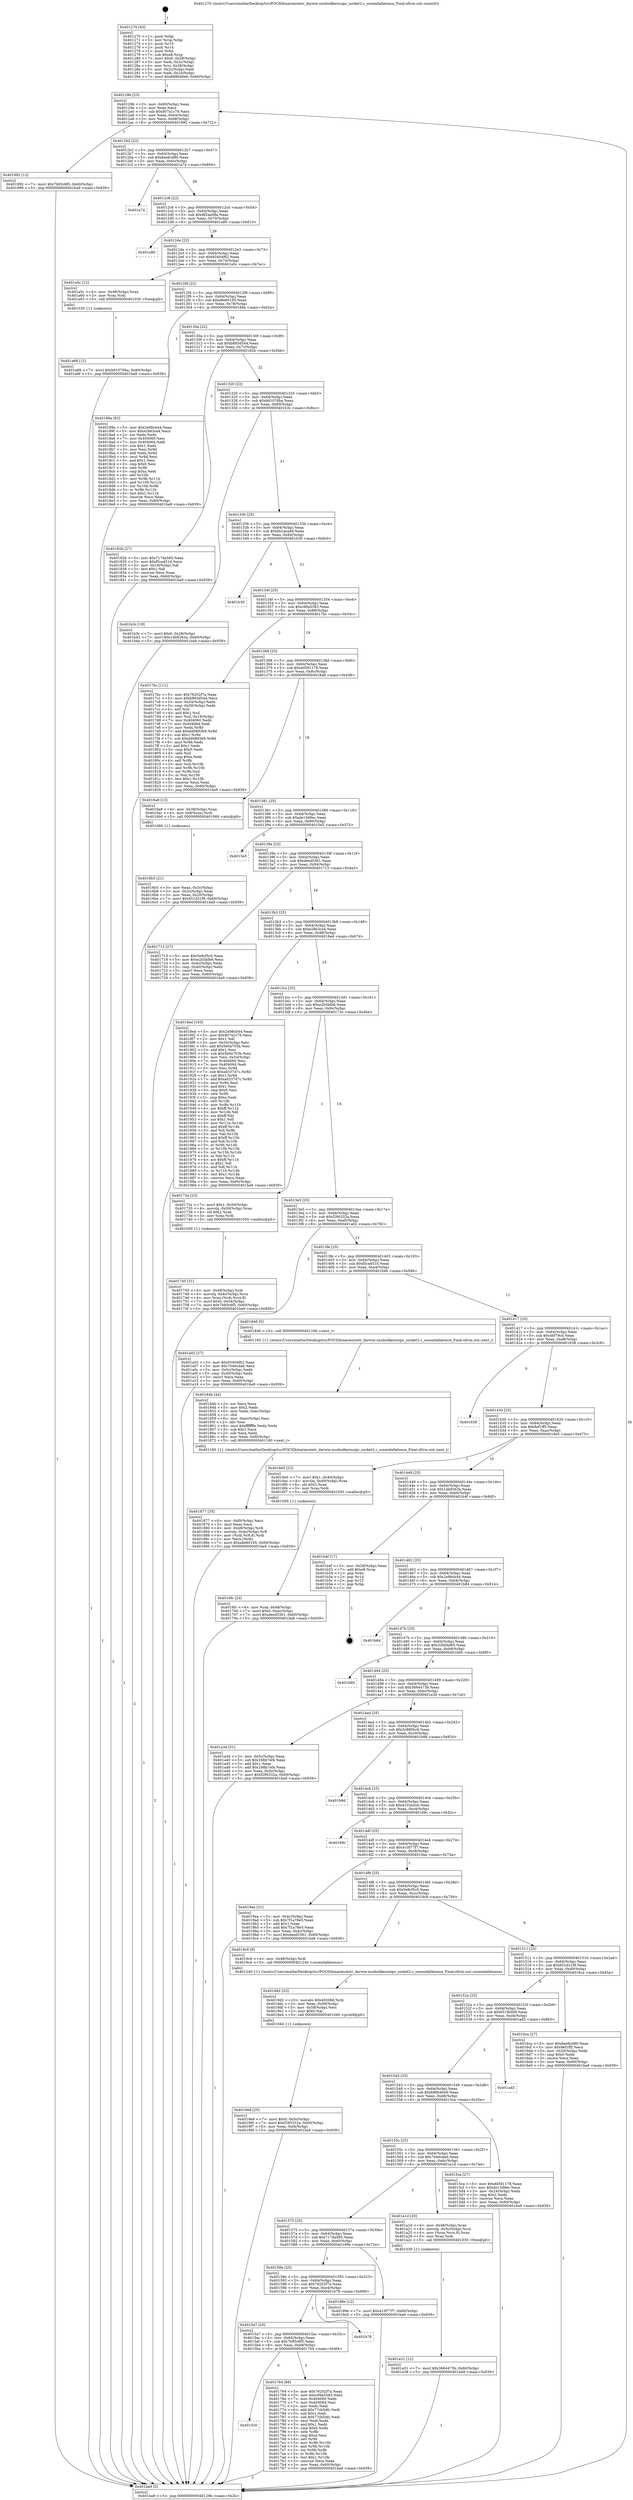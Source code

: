 digraph "0x401270" {
  label = "0x401270 (/mnt/c/Users/mathe/Desktop/tcc/POCII/binaries/extr_darwin-xnubsdkernuipc_socket2.c_sosendallatonce_Final-ollvm.out::main(0))"
  labelloc = "t"
  node[shape=record]

  Entry [label="",width=0.3,height=0.3,shape=circle,fillcolor=black,style=filled]
  "0x40129b" [label="{
     0x40129b [23]\l
     | [instrs]\l
     &nbsp;&nbsp;0x40129b \<+3\>: mov -0x60(%rbp),%eax\l
     &nbsp;&nbsp;0x40129e \<+2\>: mov %eax,%ecx\l
     &nbsp;&nbsp;0x4012a0 \<+6\>: sub $0x807a1c79,%ecx\l
     &nbsp;&nbsp;0x4012a6 \<+3\>: mov %eax,-0x64(%rbp)\l
     &nbsp;&nbsp;0x4012a9 \<+3\>: mov %ecx,-0x68(%rbp)\l
     &nbsp;&nbsp;0x4012ac \<+6\>: je 0000000000401992 \<main+0x722\>\l
  }"]
  "0x401992" [label="{
     0x401992 [12]\l
     | [instrs]\l
     &nbsp;&nbsp;0x401992 \<+7\>: movl $0x7b93c6f5,-0x60(%rbp)\l
     &nbsp;&nbsp;0x401999 \<+5\>: jmp 0000000000401ba9 \<main+0x939\>\l
  }"]
  "0x4012b2" [label="{
     0x4012b2 [22]\l
     | [instrs]\l
     &nbsp;&nbsp;0x4012b2 \<+5\>: jmp 00000000004012b7 \<main+0x47\>\l
     &nbsp;&nbsp;0x4012b7 \<+3\>: mov -0x64(%rbp),%eax\l
     &nbsp;&nbsp;0x4012ba \<+5\>: sub $0x8ae6cd80,%eax\l
     &nbsp;&nbsp;0x4012bf \<+3\>: mov %eax,-0x6c(%rbp)\l
     &nbsp;&nbsp;0x4012c2 \<+6\>: je 0000000000401a74 \<main+0x804\>\l
  }"]
  Exit [label="",width=0.3,height=0.3,shape=circle,fillcolor=black,style=filled,peripheries=2]
  "0x401a74" [label="{
     0x401a74\l
  }", style=dashed]
  "0x4012c8" [label="{
     0x4012c8 [22]\l
     | [instrs]\l
     &nbsp;&nbsp;0x4012c8 \<+5\>: jmp 00000000004012cd \<main+0x5d\>\l
     &nbsp;&nbsp;0x4012cd \<+3\>: mov -0x64(%rbp),%eax\l
     &nbsp;&nbsp;0x4012d0 \<+5\>: sub $0x8f2ae08a,%eax\l
     &nbsp;&nbsp;0x4012d5 \<+3\>: mov %eax,-0x70(%rbp)\l
     &nbsp;&nbsp;0x4012d8 \<+6\>: je 0000000000401a80 \<main+0x810\>\l
  }"]
  "0x401a68" [label="{
     0x401a68 [12]\l
     | [instrs]\l
     &nbsp;&nbsp;0x401a68 \<+7\>: movl $0xb91076ba,-0x60(%rbp)\l
     &nbsp;&nbsp;0x401a6f \<+5\>: jmp 0000000000401ba9 \<main+0x939\>\l
  }"]
  "0x401a80" [label="{
     0x401a80\l
  }", style=dashed]
  "0x4012de" [label="{
     0x4012de [22]\l
     | [instrs]\l
     &nbsp;&nbsp;0x4012de \<+5\>: jmp 00000000004012e3 \<main+0x73\>\l
     &nbsp;&nbsp;0x4012e3 \<+3\>: mov -0x64(%rbp),%eax\l
     &nbsp;&nbsp;0x4012e6 \<+5\>: sub $0x93404f62,%eax\l
     &nbsp;&nbsp;0x4012eb \<+3\>: mov %eax,-0x74(%rbp)\l
     &nbsp;&nbsp;0x4012ee \<+6\>: je 0000000000401a5c \<main+0x7ec\>\l
  }"]
  "0x401a31" [label="{
     0x401a31 [12]\l
     | [instrs]\l
     &nbsp;&nbsp;0x401a31 \<+7\>: movl $0x3664473b,-0x60(%rbp)\l
     &nbsp;&nbsp;0x401a38 \<+5\>: jmp 0000000000401ba9 \<main+0x939\>\l
  }"]
  "0x401a5c" [label="{
     0x401a5c [12]\l
     | [instrs]\l
     &nbsp;&nbsp;0x401a5c \<+4\>: mov -0x48(%rbp),%rax\l
     &nbsp;&nbsp;0x401a60 \<+3\>: mov %rax,%rdi\l
     &nbsp;&nbsp;0x401a63 \<+5\>: call 0000000000401030 \<free@plt\>\l
     | [calls]\l
     &nbsp;&nbsp;0x401030 \{1\} (unknown)\l
  }"]
  "0x4012f4" [label="{
     0x4012f4 [22]\l
     | [instrs]\l
     &nbsp;&nbsp;0x4012f4 \<+5\>: jmp 00000000004012f9 \<main+0x89\>\l
     &nbsp;&nbsp;0x4012f9 \<+3\>: mov -0x64(%rbp),%eax\l
     &nbsp;&nbsp;0x4012fc \<+5\>: sub $0xa8e60165,%eax\l
     &nbsp;&nbsp;0x401301 \<+3\>: mov %eax,-0x78(%rbp)\l
     &nbsp;&nbsp;0x401304 \<+6\>: je 000000000040189a \<main+0x62a\>\l
  }"]
  "0x4019e9" [label="{
     0x4019e9 [25]\l
     | [instrs]\l
     &nbsp;&nbsp;0x4019e9 \<+7\>: movl $0x0,-0x5c(%rbp)\l
     &nbsp;&nbsp;0x4019f0 \<+7\>: movl $0xf290332a,-0x60(%rbp)\l
     &nbsp;&nbsp;0x4019f7 \<+6\>: mov %eax,-0xf4(%rbp)\l
     &nbsp;&nbsp;0x4019fd \<+5\>: jmp 0000000000401ba9 \<main+0x939\>\l
  }"]
  "0x40189a" [label="{
     0x40189a [83]\l
     | [instrs]\l
     &nbsp;&nbsp;0x40189a \<+5\>: mov $0x2e98cb44,%eax\l
     &nbsp;&nbsp;0x40189f \<+5\>: mov $0xe28e3ca4,%ecx\l
     &nbsp;&nbsp;0x4018a4 \<+2\>: xor %edx,%edx\l
     &nbsp;&nbsp;0x4018a6 \<+7\>: mov 0x404060,%esi\l
     &nbsp;&nbsp;0x4018ad \<+7\>: mov 0x404064,%edi\l
     &nbsp;&nbsp;0x4018b4 \<+3\>: sub $0x1,%edx\l
     &nbsp;&nbsp;0x4018b7 \<+3\>: mov %esi,%r8d\l
     &nbsp;&nbsp;0x4018ba \<+3\>: add %edx,%r8d\l
     &nbsp;&nbsp;0x4018bd \<+4\>: imul %r8d,%esi\l
     &nbsp;&nbsp;0x4018c1 \<+3\>: and $0x1,%esi\l
     &nbsp;&nbsp;0x4018c4 \<+3\>: cmp $0x0,%esi\l
     &nbsp;&nbsp;0x4018c7 \<+4\>: sete %r9b\l
     &nbsp;&nbsp;0x4018cb \<+3\>: cmp $0xa,%edi\l
     &nbsp;&nbsp;0x4018ce \<+4\>: setl %r10b\l
     &nbsp;&nbsp;0x4018d2 \<+3\>: mov %r9b,%r11b\l
     &nbsp;&nbsp;0x4018d5 \<+3\>: and %r10b,%r11b\l
     &nbsp;&nbsp;0x4018d8 \<+3\>: xor %r10b,%r9b\l
     &nbsp;&nbsp;0x4018db \<+3\>: or %r9b,%r11b\l
     &nbsp;&nbsp;0x4018de \<+4\>: test $0x1,%r11b\l
     &nbsp;&nbsp;0x4018e2 \<+3\>: cmovne %ecx,%eax\l
     &nbsp;&nbsp;0x4018e5 \<+3\>: mov %eax,-0x60(%rbp)\l
     &nbsp;&nbsp;0x4018e8 \<+5\>: jmp 0000000000401ba9 \<main+0x939\>\l
  }"]
  "0x40130a" [label="{
     0x40130a [22]\l
     | [instrs]\l
     &nbsp;&nbsp;0x40130a \<+5\>: jmp 000000000040130f \<main+0x9f\>\l
     &nbsp;&nbsp;0x40130f \<+3\>: mov -0x64(%rbp),%eax\l
     &nbsp;&nbsp;0x401312 \<+5\>: sub $0xb893d544,%eax\l
     &nbsp;&nbsp;0x401317 \<+3\>: mov %eax,-0x7c(%rbp)\l
     &nbsp;&nbsp;0x40131a \<+6\>: je 000000000040182b \<main+0x5bb\>\l
  }"]
  "0x4019d2" [label="{
     0x4019d2 [23]\l
     | [instrs]\l
     &nbsp;&nbsp;0x4019d2 \<+10\>: movabs $0x4020b6,%rdi\l
     &nbsp;&nbsp;0x4019dc \<+3\>: mov %eax,-0x58(%rbp)\l
     &nbsp;&nbsp;0x4019df \<+3\>: mov -0x58(%rbp),%esi\l
     &nbsp;&nbsp;0x4019e2 \<+2\>: mov $0x0,%al\l
     &nbsp;&nbsp;0x4019e4 \<+5\>: call 0000000000401040 \<printf@plt\>\l
     | [calls]\l
     &nbsp;&nbsp;0x401040 \{1\} (unknown)\l
  }"]
  "0x40182b" [label="{
     0x40182b [27]\l
     | [instrs]\l
     &nbsp;&nbsp;0x40182b \<+5\>: mov $0x717da585,%eax\l
     &nbsp;&nbsp;0x401830 \<+5\>: mov $0xf5ca451d,%ecx\l
     &nbsp;&nbsp;0x401835 \<+3\>: mov -0x19(%rbp),%dl\l
     &nbsp;&nbsp;0x401838 \<+3\>: test $0x1,%dl\l
     &nbsp;&nbsp;0x40183b \<+3\>: cmovne %ecx,%eax\l
     &nbsp;&nbsp;0x40183e \<+3\>: mov %eax,-0x60(%rbp)\l
     &nbsp;&nbsp;0x401841 \<+5\>: jmp 0000000000401ba9 \<main+0x939\>\l
  }"]
  "0x401320" [label="{
     0x401320 [22]\l
     | [instrs]\l
     &nbsp;&nbsp;0x401320 \<+5\>: jmp 0000000000401325 \<main+0xb5\>\l
     &nbsp;&nbsp;0x401325 \<+3\>: mov -0x64(%rbp),%eax\l
     &nbsp;&nbsp;0x401328 \<+5\>: sub $0xb91076ba,%eax\l
     &nbsp;&nbsp;0x40132d \<+3\>: mov %eax,-0x80(%rbp)\l
     &nbsp;&nbsp;0x401330 \<+6\>: je 0000000000401b3c \<main+0x8cc\>\l
  }"]
  "0x401877" [label="{
     0x401877 [35]\l
     | [instrs]\l
     &nbsp;&nbsp;0x401877 \<+6\>: mov -0xf0(%rbp),%ecx\l
     &nbsp;&nbsp;0x40187d \<+3\>: imul %eax,%ecx\l
     &nbsp;&nbsp;0x401880 \<+4\>: mov -0x48(%rbp),%rdi\l
     &nbsp;&nbsp;0x401884 \<+4\>: movslq -0x4c(%rbp),%r8\l
     &nbsp;&nbsp;0x401888 \<+4\>: mov (%rdi,%r8,8),%rdi\l
     &nbsp;&nbsp;0x40188c \<+2\>: mov %ecx,(%rdi)\l
     &nbsp;&nbsp;0x40188e \<+7\>: movl $0xa8e60165,-0x60(%rbp)\l
     &nbsp;&nbsp;0x401895 \<+5\>: jmp 0000000000401ba9 \<main+0x939\>\l
  }"]
  "0x401b3c" [label="{
     0x401b3c [19]\l
     | [instrs]\l
     &nbsp;&nbsp;0x401b3c \<+7\>: movl $0x0,-0x28(%rbp)\l
     &nbsp;&nbsp;0x401b43 \<+7\>: movl $0x14b9263a,-0x60(%rbp)\l
     &nbsp;&nbsp;0x401b4a \<+5\>: jmp 0000000000401ba9 \<main+0x939\>\l
  }"]
  "0x401336" [label="{
     0x401336 [25]\l
     | [instrs]\l
     &nbsp;&nbsp;0x401336 \<+5\>: jmp 000000000040133b \<main+0xcb\>\l
     &nbsp;&nbsp;0x40133b \<+3\>: mov -0x64(%rbp),%eax\l
     &nbsp;&nbsp;0x40133e \<+5\>: sub $0xbb1aca48,%eax\l
     &nbsp;&nbsp;0x401343 \<+6\>: mov %eax,-0x84(%rbp)\l
     &nbsp;&nbsp;0x401349 \<+6\>: je 0000000000401b30 \<main+0x8c0\>\l
  }"]
  "0x40184b" [label="{
     0x40184b [44]\l
     | [instrs]\l
     &nbsp;&nbsp;0x40184b \<+2\>: xor %ecx,%ecx\l
     &nbsp;&nbsp;0x40184d \<+5\>: mov $0x2,%edx\l
     &nbsp;&nbsp;0x401852 \<+6\>: mov %edx,-0xec(%rbp)\l
     &nbsp;&nbsp;0x401858 \<+1\>: cltd\l
     &nbsp;&nbsp;0x401859 \<+6\>: mov -0xec(%rbp),%esi\l
     &nbsp;&nbsp;0x40185f \<+2\>: idiv %esi\l
     &nbsp;&nbsp;0x401861 \<+6\>: imul $0xfffffffe,%edx,%edx\l
     &nbsp;&nbsp;0x401867 \<+3\>: sub $0x1,%ecx\l
     &nbsp;&nbsp;0x40186a \<+2\>: sub %ecx,%edx\l
     &nbsp;&nbsp;0x40186c \<+6\>: mov %edx,-0xf0(%rbp)\l
     &nbsp;&nbsp;0x401872 \<+5\>: call 0000000000401160 \<next_i\>\l
     | [calls]\l
     &nbsp;&nbsp;0x401160 \{1\} (/mnt/c/Users/mathe/Desktop/tcc/POCII/binaries/extr_darwin-xnubsdkernuipc_socket2.c_sosendallatonce_Final-ollvm.out::next_i)\l
  }"]
  "0x401b30" [label="{
     0x401b30\l
  }", style=dashed]
  "0x40134f" [label="{
     0x40134f [25]\l
     | [instrs]\l
     &nbsp;&nbsp;0x40134f \<+5\>: jmp 0000000000401354 \<main+0xe4\>\l
     &nbsp;&nbsp;0x401354 \<+3\>: mov -0x64(%rbp),%eax\l
     &nbsp;&nbsp;0x401357 \<+5\>: sub $0xc99a5583,%eax\l
     &nbsp;&nbsp;0x40135c \<+6\>: mov %eax,-0x88(%rbp)\l
     &nbsp;&nbsp;0x401362 \<+6\>: je 00000000004017bc \<main+0x54c\>\l
  }"]
  "0x4015c0" [label="{
     0x4015c0\l
  }", style=dashed]
  "0x4017bc" [label="{
     0x4017bc [111]\l
     | [instrs]\l
     &nbsp;&nbsp;0x4017bc \<+5\>: mov $0x76202f7a,%eax\l
     &nbsp;&nbsp;0x4017c1 \<+5\>: mov $0xb893d544,%ecx\l
     &nbsp;&nbsp;0x4017c6 \<+3\>: mov -0x54(%rbp),%edx\l
     &nbsp;&nbsp;0x4017c9 \<+3\>: cmp -0x50(%rbp),%edx\l
     &nbsp;&nbsp;0x4017cc \<+4\>: setl %sil\l
     &nbsp;&nbsp;0x4017d0 \<+4\>: and $0x1,%sil\l
     &nbsp;&nbsp;0x4017d4 \<+4\>: mov %sil,-0x19(%rbp)\l
     &nbsp;&nbsp;0x4017d8 \<+7\>: mov 0x404060,%edx\l
     &nbsp;&nbsp;0x4017df \<+7\>: mov 0x404064,%edi\l
     &nbsp;&nbsp;0x4017e6 \<+3\>: mov %edx,%r8d\l
     &nbsp;&nbsp;0x4017e9 \<+7\>: add $0xdd0893b9,%r8d\l
     &nbsp;&nbsp;0x4017f0 \<+4\>: sub $0x1,%r8d\l
     &nbsp;&nbsp;0x4017f4 \<+7\>: sub $0xdd0893b9,%r8d\l
     &nbsp;&nbsp;0x4017fb \<+4\>: imul %r8d,%edx\l
     &nbsp;&nbsp;0x4017ff \<+3\>: and $0x1,%edx\l
     &nbsp;&nbsp;0x401802 \<+3\>: cmp $0x0,%edx\l
     &nbsp;&nbsp;0x401805 \<+4\>: sete %sil\l
     &nbsp;&nbsp;0x401809 \<+3\>: cmp $0xa,%edi\l
     &nbsp;&nbsp;0x40180c \<+4\>: setl %r9b\l
     &nbsp;&nbsp;0x401810 \<+3\>: mov %sil,%r10b\l
     &nbsp;&nbsp;0x401813 \<+3\>: and %r9b,%r10b\l
     &nbsp;&nbsp;0x401816 \<+3\>: xor %r9b,%sil\l
     &nbsp;&nbsp;0x401819 \<+3\>: or %sil,%r10b\l
     &nbsp;&nbsp;0x40181c \<+4\>: test $0x1,%r10b\l
     &nbsp;&nbsp;0x401820 \<+3\>: cmovne %ecx,%eax\l
     &nbsp;&nbsp;0x401823 \<+3\>: mov %eax,-0x60(%rbp)\l
     &nbsp;&nbsp;0x401826 \<+5\>: jmp 0000000000401ba9 \<main+0x939\>\l
  }"]
  "0x401368" [label="{
     0x401368 [25]\l
     | [instrs]\l
     &nbsp;&nbsp;0x401368 \<+5\>: jmp 000000000040136d \<main+0xfd\>\l
     &nbsp;&nbsp;0x40136d \<+3\>: mov -0x64(%rbp),%eax\l
     &nbsp;&nbsp;0x401370 \<+5\>: sub $0xdd591178,%eax\l
     &nbsp;&nbsp;0x401375 \<+6\>: mov %eax,-0x8c(%rbp)\l
     &nbsp;&nbsp;0x40137b \<+6\>: je 00000000004016a8 \<main+0x438\>\l
  }"]
  "0x401764" [label="{
     0x401764 [88]\l
     | [instrs]\l
     &nbsp;&nbsp;0x401764 \<+5\>: mov $0x76202f7a,%eax\l
     &nbsp;&nbsp;0x401769 \<+5\>: mov $0xc99a5583,%ecx\l
     &nbsp;&nbsp;0x40176e \<+7\>: mov 0x404060,%edx\l
     &nbsp;&nbsp;0x401775 \<+7\>: mov 0x404064,%esi\l
     &nbsp;&nbsp;0x40177c \<+2\>: mov %edx,%edi\l
     &nbsp;&nbsp;0x40177e \<+6\>: add $0x77cb5dfc,%edi\l
     &nbsp;&nbsp;0x401784 \<+3\>: sub $0x1,%edi\l
     &nbsp;&nbsp;0x401787 \<+6\>: sub $0x77cb5dfc,%edi\l
     &nbsp;&nbsp;0x40178d \<+3\>: imul %edi,%edx\l
     &nbsp;&nbsp;0x401790 \<+3\>: and $0x1,%edx\l
     &nbsp;&nbsp;0x401793 \<+3\>: cmp $0x0,%edx\l
     &nbsp;&nbsp;0x401796 \<+4\>: sete %r8b\l
     &nbsp;&nbsp;0x40179a \<+3\>: cmp $0xa,%esi\l
     &nbsp;&nbsp;0x40179d \<+4\>: setl %r9b\l
     &nbsp;&nbsp;0x4017a1 \<+3\>: mov %r8b,%r10b\l
     &nbsp;&nbsp;0x4017a4 \<+3\>: and %r9b,%r10b\l
     &nbsp;&nbsp;0x4017a7 \<+3\>: xor %r9b,%r8b\l
     &nbsp;&nbsp;0x4017aa \<+3\>: or %r8b,%r10b\l
     &nbsp;&nbsp;0x4017ad \<+4\>: test $0x1,%r10b\l
     &nbsp;&nbsp;0x4017b1 \<+3\>: cmovne %ecx,%eax\l
     &nbsp;&nbsp;0x4017b4 \<+3\>: mov %eax,-0x60(%rbp)\l
     &nbsp;&nbsp;0x4017b7 \<+5\>: jmp 0000000000401ba9 \<main+0x939\>\l
  }"]
  "0x4016a8" [label="{
     0x4016a8 [13]\l
     | [instrs]\l
     &nbsp;&nbsp;0x4016a8 \<+4\>: mov -0x38(%rbp),%rax\l
     &nbsp;&nbsp;0x4016ac \<+4\>: mov 0x8(%rax),%rdi\l
     &nbsp;&nbsp;0x4016b0 \<+5\>: call 0000000000401060 \<atoi@plt\>\l
     | [calls]\l
     &nbsp;&nbsp;0x401060 \{1\} (unknown)\l
  }"]
  "0x401381" [label="{
     0x401381 [25]\l
     | [instrs]\l
     &nbsp;&nbsp;0x401381 \<+5\>: jmp 0000000000401386 \<main+0x116\>\l
     &nbsp;&nbsp;0x401386 \<+3\>: mov -0x64(%rbp),%eax\l
     &nbsp;&nbsp;0x401389 \<+5\>: sub $0xde13d9ec,%eax\l
     &nbsp;&nbsp;0x40138e \<+6\>: mov %eax,-0x90(%rbp)\l
     &nbsp;&nbsp;0x401394 \<+6\>: je 00000000004015e5 \<main+0x375\>\l
  }"]
  "0x4015a7" [label="{
     0x4015a7 [25]\l
     | [instrs]\l
     &nbsp;&nbsp;0x4015a7 \<+5\>: jmp 00000000004015ac \<main+0x33c\>\l
     &nbsp;&nbsp;0x4015ac \<+3\>: mov -0x64(%rbp),%eax\l
     &nbsp;&nbsp;0x4015af \<+5\>: sub $0x7b93c6f5,%eax\l
     &nbsp;&nbsp;0x4015b4 \<+6\>: mov %eax,-0xe8(%rbp)\l
     &nbsp;&nbsp;0x4015ba \<+6\>: je 0000000000401764 \<main+0x4f4\>\l
  }"]
  "0x4015e5" [label="{
     0x4015e5\l
  }", style=dashed]
  "0x40139a" [label="{
     0x40139a [25]\l
     | [instrs]\l
     &nbsp;&nbsp;0x40139a \<+5\>: jmp 000000000040139f \<main+0x12f\>\l
     &nbsp;&nbsp;0x40139f \<+3\>: mov -0x64(%rbp),%eax\l
     &nbsp;&nbsp;0x4013a2 \<+5\>: sub $0xdeed5361,%eax\l
     &nbsp;&nbsp;0x4013a7 \<+6\>: mov %eax,-0x94(%rbp)\l
     &nbsp;&nbsp;0x4013ad \<+6\>: je 0000000000401713 \<main+0x4a3\>\l
  }"]
  "0x401b78" [label="{
     0x401b78\l
  }", style=dashed]
  "0x401713" [label="{
     0x401713 [27]\l
     | [instrs]\l
     &nbsp;&nbsp;0x401713 \<+5\>: mov $0x5e8cf5c0,%eax\l
     &nbsp;&nbsp;0x401718 \<+5\>: mov $0xe2b5bfb6,%ecx\l
     &nbsp;&nbsp;0x40171d \<+3\>: mov -0x4c(%rbp),%edx\l
     &nbsp;&nbsp;0x401720 \<+3\>: cmp -0x40(%rbp),%edx\l
     &nbsp;&nbsp;0x401723 \<+3\>: cmovl %ecx,%eax\l
     &nbsp;&nbsp;0x401726 \<+3\>: mov %eax,-0x60(%rbp)\l
     &nbsp;&nbsp;0x401729 \<+5\>: jmp 0000000000401ba9 \<main+0x939\>\l
  }"]
  "0x4013b3" [label="{
     0x4013b3 [25]\l
     | [instrs]\l
     &nbsp;&nbsp;0x4013b3 \<+5\>: jmp 00000000004013b8 \<main+0x148\>\l
     &nbsp;&nbsp;0x4013b8 \<+3\>: mov -0x64(%rbp),%eax\l
     &nbsp;&nbsp;0x4013bb \<+5\>: sub $0xe28e3ca4,%eax\l
     &nbsp;&nbsp;0x4013c0 \<+6\>: mov %eax,-0x98(%rbp)\l
     &nbsp;&nbsp;0x4013c6 \<+6\>: je 00000000004018ed \<main+0x67d\>\l
  }"]
  "0x40158e" [label="{
     0x40158e [25]\l
     | [instrs]\l
     &nbsp;&nbsp;0x40158e \<+5\>: jmp 0000000000401593 \<main+0x323\>\l
     &nbsp;&nbsp;0x401593 \<+3\>: mov -0x64(%rbp),%eax\l
     &nbsp;&nbsp;0x401596 \<+5\>: sub $0x76202f7a,%eax\l
     &nbsp;&nbsp;0x40159b \<+6\>: mov %eax,-0xe4(%rbp)\l
     &nbsp;&nbsp;0x4015a1 \<+6\>: je 0000000000401b78 \<main+0x908\>\l
  }"]
  "0x4018ed" [label="{
     0x4018ed [165]\l
     | [instrs]\l
     &nbsp;&nbsp;0x4018ed \<+5\>: mov $0x2e98cb44,%eax\l
     &nbsp;&nbsp;0x4018f2 \<+5\>: mov $0x807a1c79,%ecx\l
     &nbsp;&nbsp;0x4018f7 \<+2\>: mov $0x1,%dl\l
     &nbsp;&nbsp;0x4018f9 \<+3\>: mov -0x54(%rbp),%esi\l
     &nbsp;&nbsp;0x4018fc \<+6\>: add $0x5b0a703b,%esi\l
     &nbsp;&nbsp;0x401902 \<+3\>: add $0x1,%esi\l
     &nbsp;&nbsp;0x401905 \<+6\>: sub $0x5b0a703b,%esi\l
     &nbsp;&nbsp;0x40190b \<+3\>: mov %esi,-0x54(%rbp)\l
     &nbsp;&nbsp;0x40190e \<+7\>: mov 0x404060,%esi\l
     &nbsp;&nbsp;0x401915 \<+7\>: mov 0x404064,%edi\l
     &nbsp;&nbsp;0x40191c \<+3\>: mov %esi,%r8d\l
     &nbsp;&nbsp;0x40191f \<+7\>: sub $0xa0337d7c,%r8d\l
     &nbsp;&nbsp;0x401926 \<+4\>: sub $0x1,%r8d\l
     &nbsp;&nbsp;0x40192a \<+7\>: add $0xa0337d7c,%r8d\l
     &nbsp;&nbsp;0x401931 \<+4\>: imul %r8d,%esi\l
     &nbsp;&nbsp;0x401935 \<+3\>: and $0x1,%esi\l
     &nbsp;&nbsp;0x401938 \<+3\>: cmp $0x0,%esi\l
     &nbsp;&nbsp;0x40193b \<+4\>: sete %r9b\l
     &nbsp;&nbsp;0x40193f \<+3\>: cmp $0xa,%edi\l
     &nbsp;&nbsp;0x401942 \<+4\>: setl %r10b\l
     &nbsp;&nbsp;0x401946 \<+3\>: mov %r9b,%r11b\l
     &nbsp;&nbsp;0x401949 \<+4\>: xor $0xff,%r11b\l
     &nbsp;&nbsp;0x40194d \<+3\>: mov %r10b,%bl\l
     &nbsp;&nbsp;0x401950 \<+3\>: xor $0xff,%bl\l
     &nbsp;&nbsp;0x401953 \<+3\>: xor $0x1,%dl\l
     &nbsp;&nbsp;0x401956 \<+3\>: mov %r11b,%r14b\l
     &nbsp;&nbsp;0x401959 \<+4\>: and $0xff,%r14b\l
     &nbsp;&nbsp;0x40195d \<+3\>: and %dl,%r9b\l
     &nbsp;&nbsp;0x401960 \<+3\>: mov %bl,%r15b\l
     &nbsp;&nbsp;0x401963 \<+4\>: and $0xff,%r15b\l
     &nbsp;&nbsp;0x401967 \<+3\>: and %dl,%r10b\l
     &nbsp;&nbsp;0x40196a \<+3\>: or %r9b,%r14b\l
     &nbsp;&nbsp;0x40196d \<+3\>: or %r10b,%r15b\l
     &nbsp;&nbsp;0x401970 \<+3\>: xor %r15b,%r14b\l
     &nbsp;&nbsp;0x401973 \<+3\>: or %bl,%r11b\l
     &nbsp;&nbsp;0x401976 \<+4\>: xor $0xff,%r11b\l
     &nbsp;&nbsp;0x40197a \<+3\>: or $0x1,%dl\l
     &nbsp;&nbsp;0x40197d \<+3\>: and %dl,%r11b\l
     &nbsp;&nbsp;0x401980 \<+3\>: or %r11b,%r14b\l
     &nbsp;&nbsp;0x401983 \<+4\>: test $0x1,%r14b\l
     &nbsp;&nbsp;0x401987 \<+3\>: cmovne %ecx,%eax\l
     &nbsp;&nbsp;0x40198a \<+3\>: mov %eax,-0x60(%rbp)\l
     &nbsp;&nbsp;0x40198d \<+5\>: jmp 0000000000401ba9 \<main+0x939\>\l
  }"]
  "0x4013cc" [label="{
     0x4013cc [25]\l
     | [instrs]\l
     &nbsp;&nbsp;0x4013cc \<+5\>: jmp 00000000004013d1 \<main+0x161\>\l
     &nbsp;&nbsp;0x4013d1 \<+3\>: mov -0x64(%rbp),%eax\l
     &nbsp;&nbsp;0x4013d4 \<+5\>: sub $0xe2b5bfb6,%eax\l
     &nbsp;&nbsp;0x4013d9 \<+6\>: mov %eax,-0x9c(%rbp)\l
     &nbsp;&nbsp;0x4013df \<+6\>: je 000000000040172e \<main+0x4be\>\l
  }"]
  "0x40199e" [label="{
     0x40199e [12]\l
     | [instrs]\l
     &nbsp;&nbsp;0x40199e \<+7\>: movl $0x410f77f7,-0x60(%rbp)\l
     &nbsp;&nbsp;0x4019a5 \<+5\>: jmp 0000000000401ba9 \<main+0x939\>\l
  }"]
  "0x40172e" [label="{
     0x40172e [23]\l
     | [instrs]\l
     &nbsp;&nbsp;0x40172e \<+7\>: movl $0x1,-0x50(%rbp)\l
     &nbsp;&nbsp;0x401735 \<+4\>: movslq -0x50(%rbp),%rax\l
     &nbsp;&nbsp;0x401739 \<+4\>: shl $0x2,%rax\l
     &nbsp;&nbsp;0x40173d \<+3\>: mov %rax,%rdi\l
     &nbsp;&nbsp;0x401740 \<+5\>: call 0000000000401050 \<malloc@plt\>\l
     | [calls]\l
     &nbsp;&nbsp;0x401050 \{1\} (unknown)\l
  }"]
  "0x4013e5" [label="{
     0x4013e5 [25]\l
     | [instrs]\l
     &nbsp;&nbsp;0x4013e5 \<+5\>: jmp 00000000004013ea \<main+0x17a\>\l
     &nbsp;&nbsp;0x4013ea \<+3\>: mov -0x64(%rbp),%eax\l
     &nbsp;&nbsp;0x4013ed \<+5\>: sub $0xf290332a,%eax\l
     &nbsp;&nbsp;0x4013f2 \<+6\>: mov %eax,-0xa0(%rbp)\l
     &nbsp;&nbsp;0x4013f8 \<+6\>: je 0000000000401a02 \<main+0x792\>\l
  }"]
  "0x401575" [label="{
     0x401575 [25]\l
     | [instrs]\l
     &nbsp;&nbsp;0x401575 \<+5\>: jmp 000000000040157a \<main+0x30a\>\l
     &nbsp;&nbsp;0x40157a \<+3\>: mov -0x64(%rbp),%eax\l
     &nbsp;&nbsp;0x40157d \<+5\>: sub $0x717da585,%eax\l
     &nbsp;&nbsp;0x401582 \<+6\>: mov %eax,-0xe0(%rbp)\l
     &nbsp;&nbsp;0x401588 \<+6\>: je 000000000040199e \<main+0x72e\>\l
  }"]
  "0x401a02" [label="{
     0x401a02 [27]\l
     | [instrs]\l
     &nbsp;&nbsp;0x401a02 \<+5\>: mov $0x93404f62,%eax\l
     &nbsp;&nbsp;0x401a07 \<+5\>: mov $0x7046cda6,%ecx\l
     &nbsp;&nbsp;0x401a0c \<+3\>: mov -0x5c(%rbp),%edx\l
     &nbsp;&nbsp;0x401a0f \<+3\>: cmp -0x40(%rbp),%edx\l
     &nbsp;&nbsp;0x401a12 \<+3\>: cmovl %ecx,%eax\l
     &nbsp;&nbsp;0x401a15 \<+3\>: mov %eax,-0x60(%rbp)\l
     &nbsp;&nbsp;0x401a18 \<+5\>: jmp 0000000000401ba9 \<main+0x939\>\l
  }"]
  "0x4013fe" [label="{
     0x4013fe [25]\l
     | [instrs]\l
     &nbsp;&nbsp;0x4013fe \<+5\>: jmp 0000000000401403 \<main+0x193\>\l
     &nbsp;&nbsp;0x401403 \<+3\>: mov -0x64(%rbp),%eax\l
     &nbsp;&nbsp;0x401406 \<+5\>: sub $0xf5ca451d,%eax\l
     &nbsp;&nbsp;0x40140b \<+6\>: mov %eax,-0xa4(%rbp)\l
     &nbsp;&nbsp;0x401411 \<+6\>: je 0000000000401846 \<main+0x5d6\>\l
  }"]
  "0x401a1d" [label="{
     0x401a1d [20]\l
     | [instrs]\l
     &nbsp;&nbsp;0x401a1d \<+4\>: mov -0x48(%rbp),%rax\l
     &nbsp;&nbsp;0x401a21 \<+4\>: movslq -0x5c(%rbp),%rcx\l
     &nbsp;&nbsp;0x401a25 \<+4\>: mov (%rax,%rcx,8),%rax\l
     &nbsp;&nbsp;0x401a29 \<+3\>: mov %rax,%rdi\l
     &nbsp;&nbsp;0x401a2c \<+5\>: call 0000000000401030 \<free@plt\>\l
     | [calls]\l
     &nbsp;&nbsp;0x401030 \{1\} (unknown)\l
  }"]
  "0x401846" [label="{
     0x401846 [5]\l
     | [instrs]\l
     &nbsp;&nbsp;0x401846 \<+5\>: call 0000000000401160 \<next_i\>\l
     | [calls]\l
     &nbsp;&nbsp;0x401160 \{1\} (/mnt/c/Users/mathe/Desktop/tcc/POCII/binaries/extr_darwin-xnubsdkernuipc_socket2.c_sosendallatonce_Final-ollvm.out::next_i)\l
  }"]
  "0x401417" [label="{
     0x401417 [25]\l
     | [instrs]\l
     &nbsp;&nbsp;0x401417 \<+5\>: jmp 000000000040141c \<main+0x1ac\>\l
     &nbsp;&nbsp;0x40141c \<+3\>: mov -0x64(%rbp),%eax\l
     &nbsp;&nbsp;0x40141f \<+5\>: sub $0x4bf79cd,%eax\l
     &nbsp;&nbsp;0x401424 \<+6\>: mov %eax,-0xa8(%rbp)\l
     &nbsp;&nbsp;0x40142a \<+6\>: je 0000000000401638 \<main+0x3c8\>\l
  }"]
  "0x401745" [label="{
     0x401745 [31]\l
     | [instrs]\l
     &nbsp;&nbsp;0x401745 \<+4\>: mov -0x48(%rbp),%rdi\l
     &nbsp;&nbsp;0x401749 \<+4\>: movslq -0x4c(%rbp),%rcx\l
     &nbsp;&nbsp;0x40174d \<+4\>: mov %rax,(%rdi,%rcx,8)\l
     &nbsp;&nbsp;0x401751 \<+7\>: movl $0x0,-0x54(%rbp)\l
     &nbsp;&nbsp;0x401758 \<+7\>: movl $0x7b93c6f5,-0x60(%rbp)\l
     &nbsp;&nbsp;0x40175f \<+5\>: jmp 0000000000401ba9 \<main+0x939\>\l
  }"]
  "0x401638" [label="{
     0x401638\l
  }", style=dashed]
  "0x401430" [label="{
     0x401430 [25]\l
     | [instrs]\l
     &nbsp;&nbsp;0x401430 \<+5\>: jmp 0000000000401435 \<main+0x1c5\>\l
     &nbsp;&nbsp;0x401435 \<+3\>: mov -0x64(%rbp),%eax\l
     &nbsp;&nbsp;0x401438 \<+5\>: sub $0x8ef1ff5,%eax\l
     &nbsp;&nbsp;0x40143d \<+6\>: mov %eax,-0xac(%rbp)\l
     &nbsp;&nbsp;0x401443 \<+6\>: je 00000000004016e5 \<main+0x475\>\l
  }"]
  "0x4016fc" [label="{
     0x4016fc [23]\l
     | [instrs]\l
     &nbsp;&nbsp;0x4016fc \<+4\>: mov %rax,-0x48(%rbp)\l
     &nbsp;&nbsp;0x401700 \<+7\>: movl $0x0,-0x4c(%rbp)\l
     &nbsp;&nbsp;0x401707 \<+7\>: movl $0xdeed5361,-0x60(%rbp)\l
     &nbsp;&nbsp;0x40170e \<+5\>: jmp 0000000000401ba9 \<main+0x939\>\l
  }"]
  "0x4016e5" [label="{
     0x4016e5 [23]\l
     | [instrs]\l
     &nbsp;&nbsp;0x4016e5 \<+7\>: movl $0x1,-0x40(%rbp)\l
     &nbsp;&nbsp;0x4016ec \<+4\>: movslq -0x40(%rbp),%rax\l
     &nbsp;&nbsp;0x4016f0 \<+4\>: shl $0x3,%rax\l
     &nbsp;&nbsp;0x4016f4 \<+3\>: mov %rax,%rdi\l
     &nbsp;&nbsp;0x4016f7 \<+5\>: call 0000000000401050 \<malloc@plt\>\l
     | [calls]\l
     &nbsp;&nbsp;0x401050 \{1\} (unknown)\l
  }"]
  "0x401449" [label="{
     0x401449 [25]\l
     | [instrs]\l
     &nbsp;&nbsp;0x401449 \<+5\>: jmp 000000000040144e \<main+0x1de\>\l
     &nbsp;&nbsp;0x40144e \<+3\>: mov -0x64(%rbp),%eax\l
     &nbsp;&nbsp;0x401451 \<+5\>: sub $0x14b9263a,%eax\l
     &nbsp;&nbsp;0x401456 \<+6\>: mov %eax,-0xb0(%rbp)\l
     &nbsp;&nbsp;0x40145c \<+6\>: je 0000000000401b4f \<main+0x8df\>\l
  }"]
  "0x4016b5" [label="{
     0x4016b5 [21]\l
     | [instrs]\l
     &nbsp;&nbsp;0x4016b5 \<+3\>: mov %eax,-0x3c(%rbp)\l
     &nbsp;&nbsp;0x4016b8 \<+3\>: mov -0x3c(%rbp),%eax\l
     &nbsp;&nbsp;0x4016bb \<+3\>: mov %eax,-0x20(%rbp)\l
     &nbsp;&nbsp;0x4016be \<+7\>: movl $0x651d31f9,-0x60(%rbp)\l
     &nbsp;&nbsp;0x4016c5 \<+5\>: jmp 0000000000401ba9 \<main+0x939\>\l
  }"]
  "0x401b4f" [label="{
     0x401b4f [17]\l
     | [instrs]\l
     &nbsp;&nbsp;0x401b4f \<+3\>: mov -0x28(%rbp),%eax\l
     &nbsp;&nbsp;0x401b52 \<+7\>: add $0xe8,%rsp\l
     &nbsp;&nbsp;0x401b59 \<+1\>: pop %rbx\l
     &nbsp;&nbsp;0x401b5a \<+2\>: pop %r14\l
     &nbsp;&nbsp;0x401b5c \<+2\>: pop %r15\l
     &nbsp;&nbsp;0x401b5e \<+1\>: pop %rbp\l
     &nbsp;&nbsp;0x401b5f \<+1\>: ret\l
  }"]
  "0x401462" [label="{
     0x401462 [25]\l
     | [instrs]\l
     &nbsp;&nbsp;0x401462 \<+5\>: jmp 0000000000401467 \<main+0x1f7\>\l
     &nbsp;&nbsp;0x401467 \<+3\>: mov -0x64(%rbp),%eax\l
     &nbsp;&nbsp;0x40146a \<+5\>: sub $0x2e98cb44,%eax\l
     &nbsp;&nbsp;0x40146f \<+6\>: mov %eax,-0xb4(%rbp)\l
     &nbsp;&nbsp;0x401475 \<+6\>: je 0000000000401b84 \<main+0x914\>\l
  }"]
  "0x401270" [label="{
     0x401270 [43]\l
     | [instrs]\l
     &nbsp;&nbsp;0x401270 \<+1\>: push %rbp\l
     &nbsp;&nbsp;0x401271 \<+3\>: mov %rsp,%rbp\l
     &nbsp;&nbsp;0x401274 \<+2\>: push %r15\l
     &nbsp;&nbsp;0x401276 \<+2\>: push %r14\l
     &nbsp;&nbsp;0x401278 \<+1\>: push %rbx\l
     &nbsp;&nbsp;0x401279 \<+7\>: sub $0xe8,%rsp\l
     &nbsp;&nbsp;0x401280 \<+7\>: movl $0x0,-0x28(%rbp)\l
     &nbsp;&nbsp;0x401287 \<+3\>: mov %edi,-0x2c(%rbp)\l
     &nbsp;&nbsp;0x40128a \<+4\>: mov %rsi,-0x38(%rbp)\l
     &nbsp;&nbsp;0x40128e \<+3\>: mov -0x2c(%rbp),%edi\l
     &nbsp;&nbsp;0x401291 \<+3\>: mov %edi,-0x24(%rbp)\l
     &nbsp;&nbsp;0x401294 \<+7\>: movl $0x688b40e6,-0x60(%rbp)\l
  }"]
  "0x401b84" [label="{
     0x401b84\l
  }", style=dashed]
  "0x40147b" [label="{
     0x40147b [25]\l
     | [instrs]\l
     &nbsp;&nbsp;0x40147b \<+5\>: jmp 0000000000401480 \<main+0x210\>\l
     &nbsp;&nbsp;0x401480 \<+3\>: mov -0x64(%rbp),%eax\l
     &nbsp;&nbsp;0x401483 \<+5\>: sub $0x3260dd65,%eax\l
     &nbsp;&nbsp;0x401488 \<+6\>: mov %eax,-0xb8(%rbp)\l
     &nbsp;&nbsp;0x40148e \<+6\>: je 0000000000401b60 \<main+0x8f0\>\l
  }"]
  "0x401ba9" [label="{
     0x401ba9 [5]\l
     | [instrs]\l
     &nbsp;&nbsp;0x401ba9 \<+5\>: jmp 000000000040129b \<main+0x2b\>\l
  }"]
  "0x401b60" [label="{
     0x401b60\l
  }", style=dashed]
  "0x401494" [label="{
     0x401494 [25]\l
     | [instrs]\l
     &nbsp;&nbsp;0x401494 \<+5\>: jmp 0000000000401499 \<main+0x229\>\l
     &nbsp;&nbsp;0x401499 \<+3\>: mov -0x64(%rbp),%eax\l
     &nbsp;&nbsp;0x40149c \<+5\>: sub $0x3664473b,%eax\l
     &nbsp;&nbsp;0x4014a1 \<+6\>: mov %eax,-0xbc(%rbp)\l
     &nbsp;&nbsp;0x4014a7 \<+6\>: je 0000000000401a3d \<main+0x7cd\>\l
  }"]
  "0x40155c" [label="{
     0x40155c [25]\l
     | [instrs]\l
     &nbsp;&nbsp;0x40155c \<+5\>: jmp 0000000000401561 \<main+0x2f1\>\l
     &nbsp;&nbsp;0x401561 \<+3\>: mov -0x64(%rbp),%eax\l
     &nbsp;&nbsp;0x401564 \<+5\>: sub $0x7046cda6,%eax\l
     &nbsp;&nbsp;0x401569 \<+6\>: mov %eax,-0xdc(%rbp)\l
     &nbsp;&nbsp;0x40156f \<+6\>: je 0000000000401a1d \<main+0x7ad\>\l
  }"]
  "0x401a3d" [label="{
     0x401a3d [31]\l
     | [instrs]\l
     &nbsp;&nbsp;0x401a3d \<+3\>: mov -0x5c(%rbp),%eax\l
     &nbsp;&nbsp;0x401a40 \<+5\>: sub $0x168b7ef4,%eax\l
     &nbsp;&nbsp;0x401a45 \<+3\>: add $0x1,%eax\l
     &nbsp;&nbsp;0x401a48 \<+5\>: add $0x168b7ef4,%eax\l
     &nbsp;&nbsp;0x401a4d \<+3\>: mov %eax,-0x5c(%rbp)\l
     &nbsp;&nbsp;0x401a50 \<+7\>: movl $0xf290332a,-0x60(%rbp)\l
     &nbsp;&nbsp;0x401a57 \<+5\>: jmp 0000000000401ba9 \<main+0x939\>\l
  }"]
  "0x4014ad" [label="{
     0x4014ad [25]\l
     | [instrs]\l
     &nbsp;&nbsp;0x4014ad \<+5\>: jmp 00000000004014b2 \<main+0x242\>\l
     &nbsp;&nbsp;0x4014b2 \<+3\>: mov -0x64(%rbp),%eax\l
     &nbsp;&nbsp;0x4014b5 \<+5\>: sub $0x3c880bc8,%eax\l
     &nbsp;&nbsp;0x4014ba \<+6\>: mov %eax,-0xc0(%rbp)\l
     &nbsp;&nbsp;0x4014c0 \<+6\>: je 0000000000401b9d \<main+0x92d\>\l
  }"]
  "0x4015ca" [label="{
     0x4015ca [27]\l
     | [instrs]\l
     &nbsp;&nbsp;0x4015ca \<+5\>: mov $0xdd591178,%eax\l
     &nbsp;&nbsp;0x4015cf \<+5\>: mov $0xde13d9ec,%ecx\l
     &nbsp;&nbsp;0x4015d4 \<+3\>: mov -0x24(%rbp),%edx\l
     &nbsp;&nbsp;0x4015d7 \<+3\>: cmp $0x2,%edx\l
     &nbsp;&nbsp;0x4015da \<+3\>: cmovne %ecx,%eax\l
     &nbsp;&nbsp;0x4015dd \<+3\>: mov %eax,-0x60(%rbp)\l
     &nbsp;&nbsp;0x4015e0 \<+5\>: jmp 0000000000401ba9 \<main+0x939\>\l
  }"]
  "0x401b9d" [label="{
     0x401b9d\l
  }", style=dashed]
  "0x4014c6" [label="{
     0x4014c6 [25]\l
     | [instrs]\l
     &nbsp;&nbsp;0x4014c6 \<+5\>: jmp 00000000004014cb \<main+0x25b\>\l
     &nbsp;&nbsp;0x4014cb \<+3\>: mov -0x64(%rbp),%eax\l
     &nbsp;&nbsp;0x4014ce \<+5\>: sub $0x4103a3cb,%eax\l
     &nbsp;&nbsp;0x4014d3 \<+6\>: mov %eax,-0xc4(%rbp)\l
     &nbsp;&nbsp;0x4014d9 \<+6\>: je 000000000040169c \<main+0x42c\>\l
  }"]
  "0x401543" [label="{
     0x401543 [25]\l
     | [instrs]\l
     &nbsp;&nbsp;0x401543 \<+5\>: jmp 0000000000401548 \<main+0x2d8\>\l
     &nbsp;&nbsp;0x401548 \<+3\>: mov -0x64(%rbp),%eax\l
     &nbsp;&nbsp;0x40154b \<+5\>: sub $0x688b40e6,%eax\l
     &nbsp;&nbsp;0x401550 \<+6\>: mov %eax,-0xd8(%rbp)\l
     &nbsp;&nbsp;0x401556 \<+6\>: je 00000000004015ca \<main+0x35a\>\l
  }"]
  "0x40169c" [label="{
     0x40169c\l
  }", style=dashed]
  "0x4014df" [label="{
     0x4014df [25]\l
     | [instrs]\l
     &nbsp;&nbsp;0x4014df \<+5\>: jmp 00000000004014e4 \<main+0x274\>\l
     &nbsp;&nbsp;0x4014e4 \<+3\>: mov -0x64(%rbp),%eax\l
     &nbsp;&nbsp;0x4014e7 \<+5\>: sub $0x410f77f7,%eax\l
     &nbsp;&nbsp;0x4014ec \<+6\>: mov %eax,-0xc8(%rbp)\l
     &nbsp;&nbsp;0x4014f2 \<+6\>: je 00000000004019aa \<main+0x73a\>\l
  }"]
  "0x401ad3" [label="{
     0x401ad3\l
  }", style=dashed]
  "0x4019aa" [label="{
     0x4019aa [31]\l
     | [instrs]\l
     &nbsp;&nbsp;0x4019aa \<+3\>: mov -0x4c(%rbp),%eax\l
     &nbsp;&nbsp;0x4019ad \<+5\>: sub $0x7f1a78e5,%eax\l
     &nbsp;&nbsp;0x4019b2 \<+3\>: add $0x1,%eax\l
     &nbsp;&nbsp;0x4019b5 \<+5\>: add $0x7f1a78e5,%eax\l
     &nbsp;&nbsp;0x4019ba \<+3\>: mov %eax,-0x4c(%rbp)\l
     &nbsp;&nbsp;0x4019bd \<+7\>: movl $0xdeed5361,-0x60(%rbp)\l
     &nbsp;&nbsp;0x4019c4 \<+5\>: jmp 0000000000401ba9 \<main+0x939\>\l
  }"]
  "0x4014f8" [label="{
     0x4014f8 [25]\l
     | [instrs]\l
     &nbsp;&nbsp;0x4014f8 \<+5\>: jmp 00000000004014fd \<main+0x28d\>\l
     &nbsp;&nbsp;0x4014fd \<+3\>: mov -0x64(%rbp),%eax\l
     &nbsp;&nbsp;0x401500 \<+5\>: sub $0x5e8cf5c0,%eax\l
     &nbsp;&nbsp;0x401505 \<+6\>: mov %eax,-0xcc(%rbp)\l
     &nbsp;&nbsp;0x40150b \<+6\>: je 00000000004019c9 \<main+0x759\>\l
  }"]
  "0x40152a" [label="{
     0x40152a [25]\l
     | [instrs]\l
     &nbsp;&nbsp;0x40152a \<+5\>: jmp 000000000040152f \<main+0x2bf\>\l
     &nbsp;&nbsp;0x40152f \<+3\>: mov -0x64(%rbp),%eax\l
     &nbsp;&nbsp;0x401532 \<+5\>: sub $0x651fb0d9,%eax\l
     &nbsp;&nbsp;0x401537 \<+6\>: mov %eax,-0xd4(%rbp)\l
     &nbsp;&nbsp;0x40153d \<+6\>: je 0000000000401ad3 \<main+0x863\>\l
  }"]
  "0x4019c9" [label="{
     0x4019c9 [9]\l
     | [instrs]\l
     &nbsp;&nbsp;0x4019c9 \<+4\>: mov -0x48(%rbp),%rdi\l
     &nbsp;&nbsp;0x4019cd \<+5\>: call 0000000000401240 \<sosendallatonce\>\l
     | [calls]\l
     &nbsp;&nbsp;0x401240 \{1\} (/mnt/c/Users/mathe/Desktop/tcc/POCII/binaries/extr_darwin-xnubsdkernuipc_socket2.c_sosendallatonce_Final-ollvm.out::sosendallatonce)\l
  }"]
  "0x401511" [label="{
     0x401511 [25]\l
     | [instrs]\l
     &nbsp;&nbsp;0x401511 \<+5\>: jmp 0000000000401516 \<main+0x2a6\>\l
     &nbsp;&nbsp;0x401516 \<+3\>: mov -0x64(%rbp),%eax\l
     &nbsp;&nbsp;0x401519 \<+5\>: sub $0x651d31f9,%eax\l
     &nbsp;&nbsp;0x40151e \<+6\>: mov %eax,-0xd0(%rbp)\l
     &nbsp;&nbsp;0x401524 \<+6\>: je 00000000004016ca \<main+0x45a\>\l
  }"]
  "0x4016ca" [label="{
     0x4016ca [27]\l
     | [instrs]\l
     &nbsp;&nbsp;0x4016ca \<+5\>: mov $0x8ae6cd80,%eax\l
     &nbsp;&nbsp;0x4016cf \<+5\>: mov $0x8ef1ff5,%ecx\l
     &nbsp;&nbsp;0x4016d4 \<+3\>: mov -0x20(%rbp),%edx\l
     &nbsp;&nbsp;0x4016d7 \<+3\>: cmp $0x0,%edx\l
     &nbsp;&nbsp;0x4016da \<+3\>: cmove %ecx,%eax\l
     &nbsp;&nbsp;0x4016dd \<+3\>: mov %eax,-0x60(%rbp)\l
     &nbsp;&nbsp;0x4016e0 \<+5\>: jmp 0000000000401ba9 \<main+0x939\>\l
  }"]
  Entry -> "0x401270" [label=" 1"]
  "0x40129b" -> "0x401992" [label=" 1"]
  "0x40129b" -> "0x4012b2" [label=" 26"]
  "0x401b4f" -> Exit [label=" 1"]
  "0x4012b2" -> "0x401a74" [label=" 0"]
  "0x4012b2" -> "0x4012c8" [label=" 26"]
  "0x401b3c" -> "0x401ba9" [label=" 1"]
  "0x4012c8" -> "0x401a80" [label=" 0"]
  "0x4012c8" -> "0x4012de" [label=" 26"]
  "0x401a68" -> "0x401ba9" [label=" 1"]
  "0x4012de" -> "0x401a5c" [label=" 1"]
  "0x4012de" -> "0x4012f4" [label=" 25"]
  "0x401a5c" -> "0x401a68" [label=" 1"]
  "0x4012f4" -> "0x40189a" [label=" 1"]
  "0x4012f4" -> "0x40130a" [label=" 24"]
  "0x401a3d" -> "0x401ba9" [label=" 1"]
  "0x40130a" -> "0x40182b" [label=" 2"]
  "0x40130a" -> "0x401320" [label=" 22"]
  "0x401a31" -> "0x401ba9" [label=" 1"]
  "0x401320" -> "0x401b3c" [label=" 1"]
  "0x401320" -> "0x401336" [label=" 21"]
  "0x401a1d" -> "0x401a31" [label=" 1"]
  "0x401336" -> "0x401b30" [label=" 0"]
  "0x401336" -> "0x40134f" [label=" 21"]
  "0x401a02" -> "0x401ba9" [label=" 2"]
  "0x40134f" -> "0x4017bc" [label=" 2"]
  "0x40134f" -> "0x401368" [label=" 19"]
  "0x4019e9" -> "0x401ba9" [label=" 1"]
  "0x401368" -> "0x4016a8" [label=" 1"]
  "0x401368" -> "0x401381" [label=" 18"]
  "0x4019d2" -> "0x4019e9" [label=" 1"]
  "0x401381" -> "0x4015e5" [label=" 0"]
  "0x401381" -> "0x40139a" [label=" 18"]
  "0x4019aa" -> "0x401ba9" [label=" 1"]
  "0x40139a" -> "0x401713" [label=" 2"]
  "0x40139a" -> "0x4013b3" [label=" 16"]
  "0x40199e" -> "0x401ba9" [label=" 1"]
  "0x4013b3" -> "0x4018ed" [label=" 1"]
  "0x4013b3" -> "0x4013cc" [label=" 15"]
  "0x4018ed" -> "0x401ba9" [label=" 1"]
  "0x4013cc" -> "0x40172e" [label=" 1"]
  "0x4013cc" -> "0x4013e5" [label=" 14"]
  "0x40189a" -> "0x401ba9" [label=" 1"]
  "0x4013e5" -> "0x401a02" [label=" 2"]
  "0x4013e5" -> "0x4013fe" [label=" 12"]
  "0x40184b" -> "0x401877" [label=" 1"]
  "0x4013fe" -> "0x401846" [label=" 1"]
  "0x4013fe" -> "0x401417" [label=" 11"]
  "0x401846" -> "0x40184b" [label=" 1"]
  "0x401417" -> "0x401638" [label=" 0"]
  "0x401417" -> "0x401430" [label=" 11"]
  "0x4017bc" -> "0x401ba9" [label=" 2"]
  "0x401430" -> "0x4016e5" [label=" 1"]
  "0x401430" -> "0x401449" [label=" 10"]
  "0x401764" -> "0x401ba9" [label=" 2"]
  "0x401449" -> "0x401b4f" [label=" 1"]
  "0x401449" -> "0x401462" [label=" 9"]
  "0x4015a7" -> "0x4015c0" [label=" 0"]
  "0x401462" -> "0x401b84" [label=" 0"]
  "0x401462" -> "0x40147b" [label=" 9"]
  "0x4015a7" -> "0x401764" [label=" 2"]
  "0x40147b" -> "0x401b60" [label=" 0"]
  "0x40147b" -> "0x401494" [label=" 9"]
  "0x4019c9" -> "0x4019d2" [label=" 1"]
  "0x401494" -> "0x401a3d" [label=" 1"]
  "0x401494" -> "0x4014ad" [label=" 8"]
  "0x40158e" -> "0x4015a7" [label=" 2"]
  "0x4014ad" -> "0x401b9d" [label=" 0"]
  "0x4014ad" -> "0x4014c6" [label=" 8"]
  "0x40158e" -> "0x401b78" [label=" 0"]
  "0x4014c6" -> "0x40169c" [label=" 0"]
  "0x4014c6" -> "0x4014df" [label=" 8"]
  "0x401575" -> "0x40158e" [label=" 2"]
  "0x4014df" -> "0x4019aa" [label=" 1"]
  "0x4014df" -> "0x4014f8" [label=" 7"]
  "0x401575" -> "0x40199e" [label=" 1"]
  "0x4014f8" -> "0x4019c9" [label=" 1"]
  "0x4014f8" -> "0x401511" [label=" 6"]
  "0x40155c" -> "0x401575" [label=" 3"]
  "0x401511" -> "0x4016ca" [label=" 1"]
  "0x401511" -> "0x40152a" [label=" 5"]
  "0x401877" -> "0x401ba9" [label=" 1"]
  "0x40152a" -> "0x401ad3" [label=" 0"]
  "0x40152a" -> "0x401543" [label=" 5"]
  "0x401992" -> "0x401ba9" [label=" 1"]
  "0x401543" -> "0x4015ca" [label=" 1"]
  "0x401543" -> "0x40155c" [label=" 4"]
  "0x4015ca" -> "0x401ba9" [label=" 1"]
  "0x401270" -> "0x40129b" [label=" 1"]
  "0x401ba9" -> "0x40129b" [label=" 26"]
  "0x4016a8" -> "0x4016b5" [label=" 1"]
  "0x4016b5" -> "0x401ba9" [label=" 1"]
  "0x4016ca" -> "0x401ba9" [label=" 1"]
  "0x4016e5" -> "0x4016fc" [label=" 1"]
  "0x4016fc" -> "0x401ba9" [label=" 1"]
  "0x401713" -> "0x401ba9" [label=" 2"]
  "0x40172e" -> "0x401745" [label=" 1"]
  "0x401745" -> "0x401ba9" [label=" 1"]
  "0x40182b" -> "0x401ba9" [label=" 2"]
  "0x40155c" -> "0x401a1d" [label=" 1"]
}
